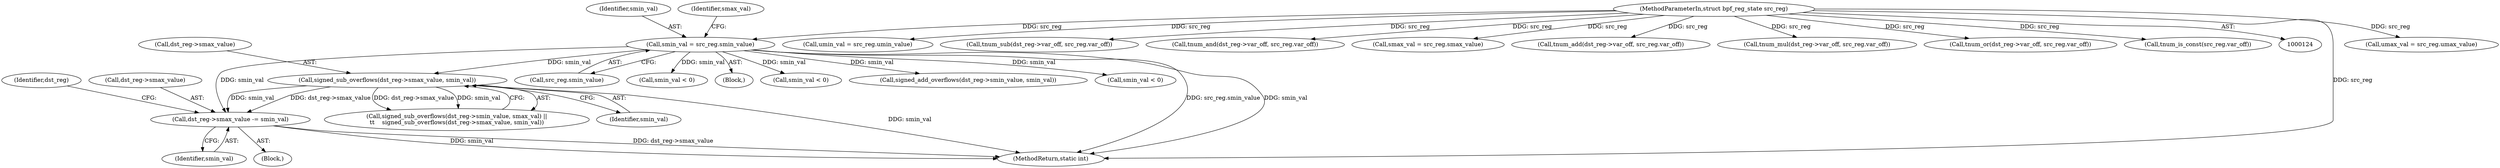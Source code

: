 digraph "0_linux_468f6eafa6c44cb2c5d8aad35e12f06c240a812a@pointer" {
"1000313" [label="(Call,dst_reg->smax_value -= smin_val)"];
"1000290" [label="(Call,signed_sub_overflows(dst_reg->smax_value, smin_val))"];
"1000160" [label="(Call,smin_val = src_reg.smin_value)"];
"1000128" [label="(MethodParameterIn,struct bpf_reg_state src_reg)"];
"1000175" [label="(Call,umax_val = src_reg.umax_value)"];
"1000321" [label="(Identifier,dst_reg)"];
"1000294" [label="(Identifier,smin_val)"];
"1000162" [label="(Call,src_reg.smin_value)"];
"1000373" [label="(Call,smin_val < 0)"];
"1000314" [label="(Call,dst_reg->smax_value)"];
"1000170" [label="(Call,umin_val = src_reg.umin_value)"];
"1000161" [label="(Identifier,smin_val)"];
"1000129" [label="(Block,)"];
"1000284" [label="(Call,signed_sub_overflows(dst_reg->smin_value, smax_val) ||\n\t\t    signed_sub_overflows(dst_reg->smax_value, smin_val))"];
"1000598" [label="(Call,smin_val < 0)"];
"1000317" [label="(Identifier,smin_val)"];
"1000783" [label="(MethodReturn,static int)"];
"1000351" [label="(Call,tnum_sub(dst_reg->var_off, src_reg.var_off))"];
"1000160" [label="(Call,smin_val = src_reg.smin_value)"];
"1000471" [label="(Call,tnum_and(dst_reg->var_off, src_reg.var_off))"];
"1000165" [label="(Call,smax_val = src_reg.smax_value)"];
"1000290" [label="(Call,signed_sub_overflows(dst_reg->smax_value, smin_val))"];
"1000198" [label="(Call,signed_add_overflows(dst_reg->smin_value, smin_val))"];
"1000274" [label="(Call,tnum_add(dst_reg->var_off, src_reg.var_off))"];
"1000313" [label="(Call,dst_reg->smax_value -= smin_val)"];
"1000364" [label="(Call,tnum_mul(dst_reg->var_off, src_reg.var_off))"];
"1000128" [label="(MethodParameterIn,struct bpf_reg_state src_reg)"];
"1000560" [label="(Call,tnum_or(dst_reg->var_off, src_reg.var_off))"];
"1000307" [label="(Block,)"];
"1000166" [label="(Identifier,smax_val)"];
"1000291" [label="(Call,dst_reg->smax_value)"];
"1000182" [label="(Call,tnum_is_const(src_reg.var_off))"];
"1000503" [label="(Call,smin_val < 0)"];
"1000313" -> "1000307"  [label="AST: "];
"1000313" -> "1000317"  [label="CFG: "];
"1000314" -> "1000313"  [label="AST: "];
"1000317" -> "1000313"  [label="AST: "];
"1000321" -> "1000313"  [label="CFG: "];
"1000313" -> "1000783"  [label="DDG: dst_reg->smax_value"];
"1000313" -> "1000783"  [label="DDG: smin_val"];
"1000290" -> "1000313"  [label="DDG: smin_val"];
"1000290" -> "1000313"  [label="DDG: dst_reg->smax_value"];
"1000160" -> "1000313"  [label="DDG: smin_val"];
"1000290" -> "1000284"  [label="AST: "];
"1000290" -> "1000294"  [label="CFG: "];
"1000291" -> "1000290"  [label="AST: "];
"1000294" -> "1000290"  [label="AST: "];
"1000284" -> "1000290"  [label="CFG: "];
"1000290" -> "1000783"  [label="DDG: smin_val"];
"1000290" -> "1000284"  [label="DDG: dst_reg->smax_value"];
"1000290" -> "1000284"  [label="DDG: smin_val"];
"1000160" -> "1000290"  [label="DDG: smin_val"];
"1000160" -> "1000129"  [label="AST: "];
"1000160" -> "1000162"  [label="CFG: "];
"1000161" -> "1000160"  [label="AST: "];
"1000162" -> "1000160"  [label="AST: "];
"1000166" -> "1000160"  [label="CFG: "];
"1000160" -> "1000783"  [label="DDG: src_reg.smin_value"];
"1000160" -> "1000783"  [label="DDG: smin_val"];
"1000128" -> "1000160"  [label="DDG: src_reg"];
"1000160" -> "1000198"  [label="DDG: smin_val"];
"1000160" -> "1000373"  [label="DDG: smin_val"];
"1000160" -> "1000503"  [label="DDG: smin_val"];
"1000160" -> "1000598"  [label="DDG: smin_val"];
"1000128" -> "1000124"  [label="AST: "];
"1000128" -> "1000783"  [label="DDG: src_reg"];
"1000128" -> "1000165"  [label="DDG: src_reg"];
"1000128" -> "1000170"  [label="DDG: src_reg"];
"1000128" -> "1000175"  [label="DDG: src_reg"];
"1000128" -> "1000182"  [label="DDG: src_reg"];
"1000128" -> "1000274"  [label="DDG: src_reg"];
"1000128" -> "1000351"  [label="DDG: src_reg"];
"1000128" -> "1000364"  [label="DDG: src_reg"];
"1000128" -> "1000471"  [label="DDG: src_reg"];
"1000128" -> "1000560"  [label="DDG: src_reg"];
}
